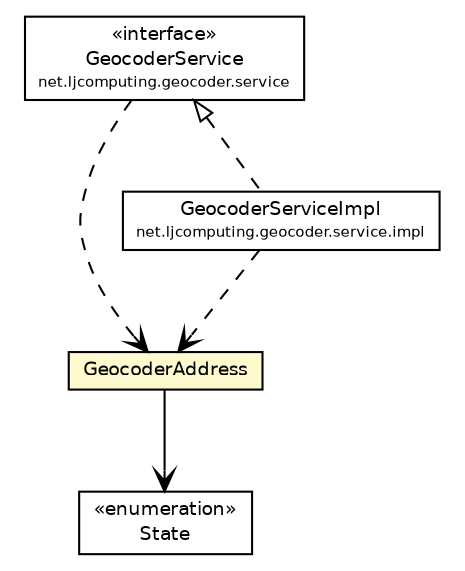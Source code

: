 #!/usr/local/bin/dot
#
# Class diagram 
# Generated by UMLGraph version R5_6 (http://www.umlgraph.org/)
#

digraph G {
	edge [fontname="Helvetica",fontsize=10,labelfontname="Helvetica",labelfontsize=10];
	node [fontname="Helvetica",fontsize=10,shape=plaintext];
	nodesep=0.25;
	ranksep=0.5;
	// net.ljcomputing.geocoder.entity.GeocoderAddress
	c45 [label=<<table title="net.ljcomputing.geocoder.entity.GeocoderAddress" border="0" cellborder="1" cellspacing="0" cellpadding="2" port="p" bgcolor="lemonChiffon" href="./GeocoderAddress.html">
		<tr><td><table border="0" cellspacing="0" cellpadding="1">
<tr><td align="center" balign="center"> GeocoderAddress </td></tr>
		</table></td></tr>
		</table>>, URL="./GeocoderAddress.html", fontname="Helvetica", fontcolor="black", fontsize=9.0];
	// net.ljcomputing.geocoder.entity.State
	c46 [label=<<table title="net.ljcomputing.geocoder.entity.State" border="0" cellborder="1" cellspacing="0" cellpadding="2" port="p" href="./State.html">
		<tr><td><table border="0" cellspacing="0" cellpadding="1">
<tr><td align="center" balign="center"> &#171;enumeration&#187; </td></tr>
<tr><td align="center" balign="center"> State </td></tr>
		</table></td></tr>
		</table>>, URL="./State.html", fontname="Helvetica", fontcolor="black", fontsize=9.0];
	// net.ljcomputing.geocoder.service.impl.GeocoderServiceImpl
	c57 [label=<<table title="net.ljcomputing.geocoder.service.impl.GeocoderServiceImpl" border="0" cellborder="1" cellspacing="0" cellpadding="2" port="p" href="../service/impl/GeocoderServiceImpl.html">
		<tr><td><table border="0" cellspacing="0" cellpadding="1">
<tr><td align="center" balign="center"> GeocoderServiceImpl </td></tr>
<tr><td align="center" balign="center"><font point-size="7.0"> net.ljcomputing.geocoder.service.impl </font></td></tr>
		</table></td></tr>
		</table>>, URL="../service/impl/GeocoderServiceImpl.html", fontname="Helvetica", fontcolor="black", fontsize=9.0];
	// net.ljcomputing.geocoder.service.GeocoderService
	c58 [label=<<table title="net.ljcomputing.geocoder.service.GeocoderService" border="0" cellborder="1" cellspacing="0" cellpadding="2" port="p" href="../service/GeocoderService.html">
		<tr><td><table border="0" cellspacing="0" cellpadding="1">
<tr><td align="center" balign="center"> &#171;interface&#187; </td></tr>
<tr><td align="center" balign="center"> GeocoderService </td></tr>
<tr><td align="center" balign="center"><font point-size="7.0"> net.ljcomputing.geocoder.service </font></td></tr>
		</table></td></tr>
		</table>>, URL="../service/GeocoderService.html", fontname="Helvetica", fontcolor="black", fontsize=9.0];
	//net.ljcomputing.geocoder.service.impl.GeocoderServiceImpl implements net.ljcomputing.geocoder.service.GeocoderService
	c58:p -> c57:p [dir=back,arrowtail=empty,style=dashed];
	// net.ljcomputing.geocoder.entity.GeocoderAddress NAVASSOC net.ljcomputing.geocoder.entity.State
	c45:p -> c46:p [taillabel="", label="", headlabel="", fontname="Helvetica", fontcolor="black", fontsize=10.0, color="black", arrowhead=open];
	// net.ljcomputing.geocoder.service.impl.GeocoderServiceImpl DEPEND net.ljcomputing.geocoder.entity.GeocoderAddress
	c57:p -> c45:p [taillabel="", label="", headlabel="", fontname="Helvetica", fontcolor="black", fontsize=10.0, color="black", arrowhead=open, style=dashed];
	// net.ljcomputing.geocoder.service.GeocoderService DEPEND net.ljcomputing.geocoder.entity.GeocoderAddress
	c58:p -> c45:p [taillabel="", label="", headlabel="", fontname="Helvetica", fontcolor="black", fontsize=10.0, color="black", arrowhead=open, style=dashed];
}

